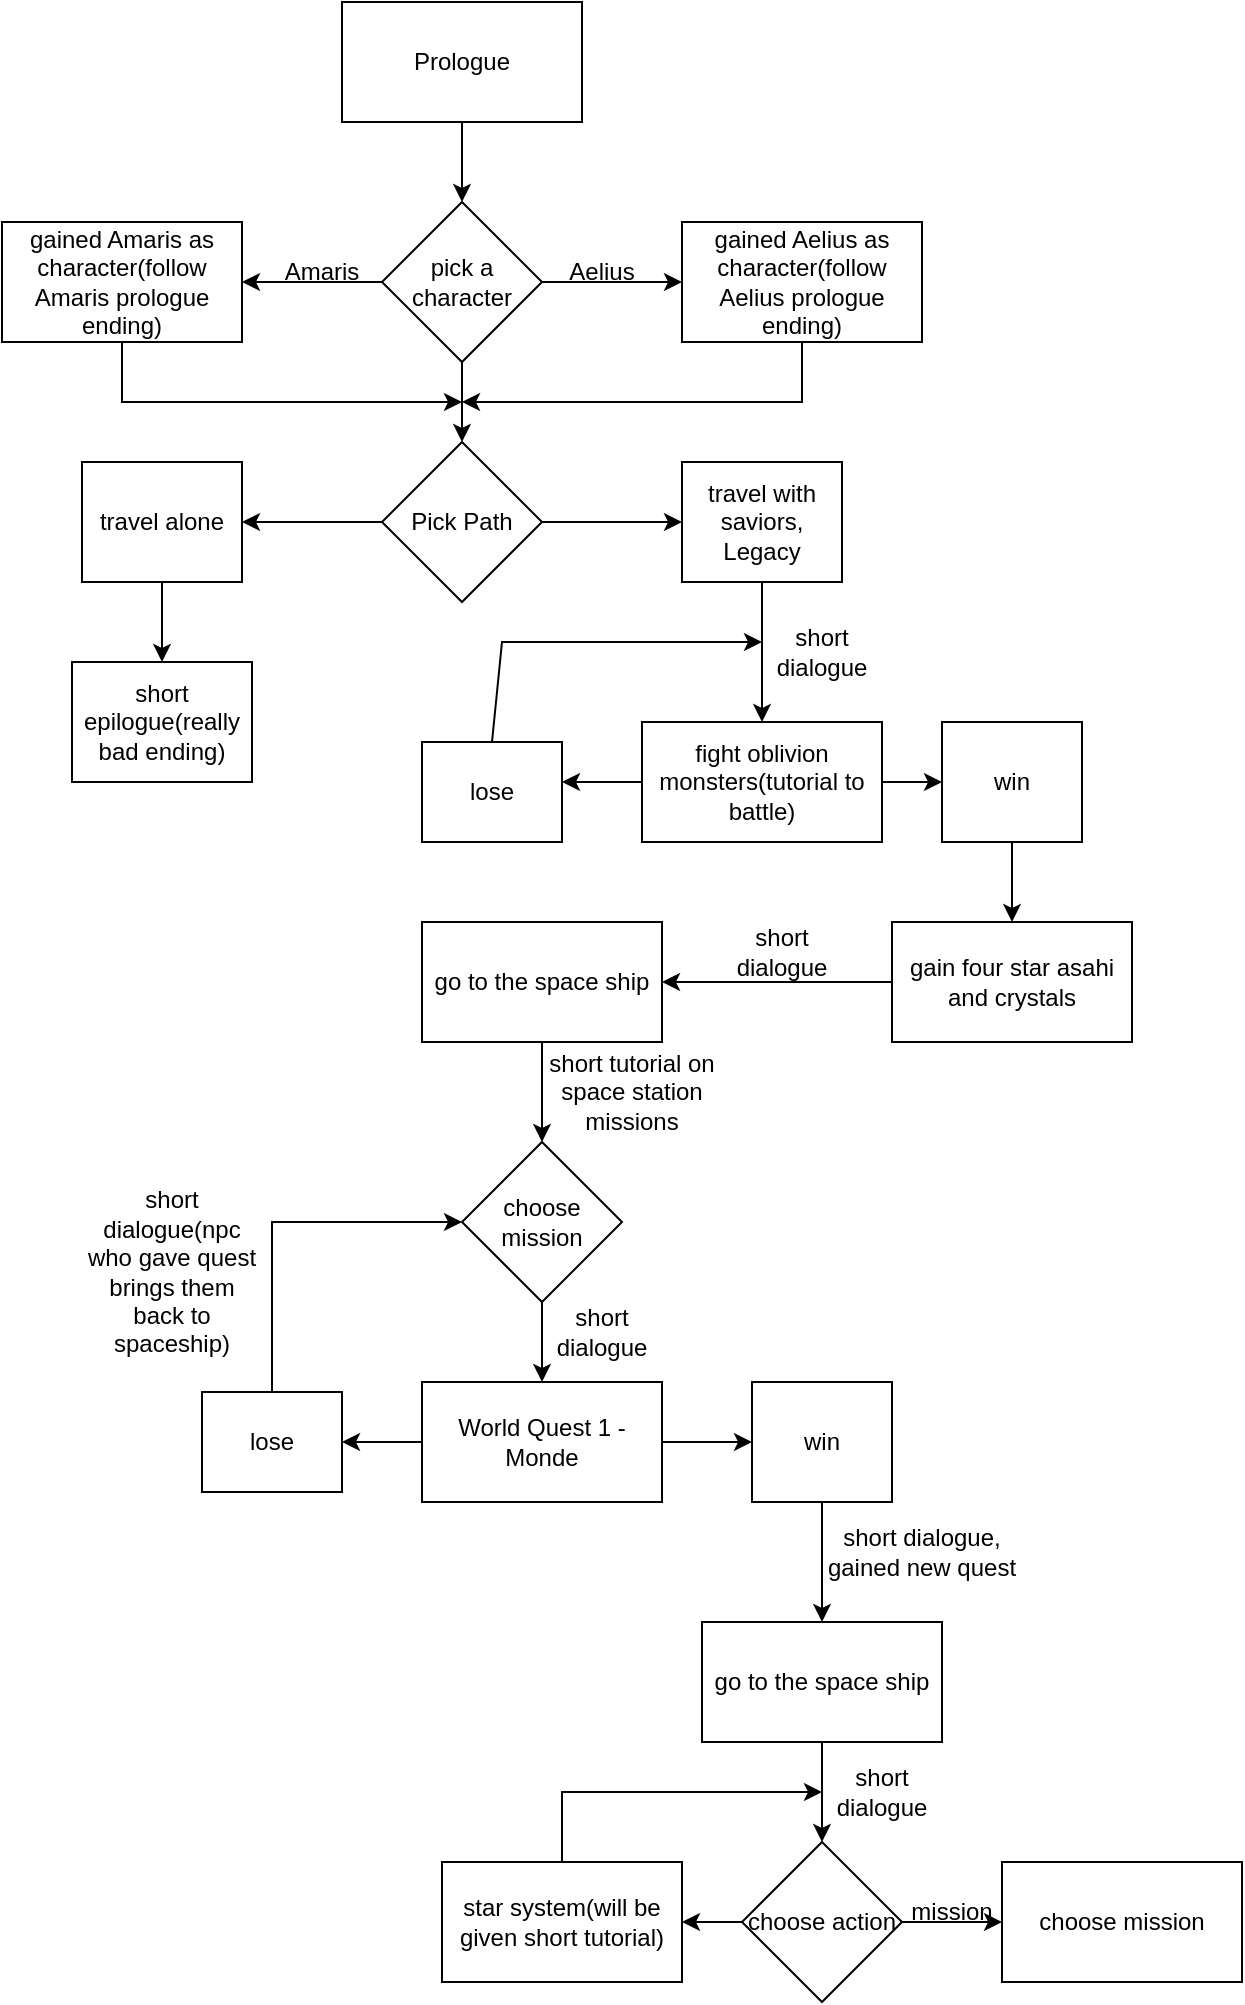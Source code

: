 <mxfile version="24.2.2" type="github">
  <diagram id="C5RBs43oDa-KdzZeNtuy" name="Page-1">
    <mxGraphModel dx="1434" dy="746" grid="1" gridSize="10" guides="1" tooltips="1" connect="1" arrows="1" fold="1" page="1" pageScale="1" pageWidth="3300" pageHeight="4681" math="0" shadow="0">
      <root>
        <mxCell id="WIyWlLk6GJQsqaUBKTNV-0" />
        <mxCell id="WIyWlLk6GJQsqaUBKTNV-1" parent="WIyWlLk6GJQsqaUBKTNV-0" />
        <mxCell id="eBmnW1i_nvroXhUuj0xD-0" value="Prologue" style="rounded=0;whiteSpace=wrap;html=1;" vertex="1" parent="WIyWlLk6GJQsqaUBKTNV-1">
          <mxGeometry x="330" y="60" width="120" height="60" as="geometry" />
        </mxCell>
        <mxCell id="eBmnW1i_nvroXhUuj0xD-1" value="" style="endArrow=classic;html=1;rounded=0;exitX=0.5;exitY=1;exitDx=0;exitDy=0;" edge="1" parent="WIyWlLk6GJQsqaUBKTNV-1" source="eBmnW1i_nvroXhUuj0xD-0">
          <mxGeometry width="50" height="50" relative="1" as="geometry">
            <mxPoint x="390" y="410" as="sourcePoint" />
            <mxPoint x="390" y="160" as="targetPoint" />
          </mxGeometry>
        </mxCell>
        <mxCell id="eBmnW1i_nvroXhUuj0xD-2" value="pick a character" style="rhombus;whiteSpace=wrap;html=1;" vertex="1" parent="WIyWlLk6GJQsqaUBKTNV-1">
          <mxGeometry x="350" y="160" width="80" height="80" as="geometry" />
        </mxCell>
        <mxCell id="eBmnW1i_nvroXhUuj0xD-3" value="" style="endArrow=classic;html=1;rounded=0;exitX=0;exitY=0.5;exitDx=0;exitDy=0;" edge="1" parent="WIyWlLk6GJQsqaUBKTNV-1" source="eBmnW1i_nvroXhUuj0xD-2">
          <mxGeometry width="50" height="50" relative="1" as="geometry">
            <mxPoint x="390" y="220" as="sourcePoint" />
            <mxPoint x="280" y="200" as="targetPoint" />
          </mxGeometry>
        </mxCell>
        <mxCell id="eBmnW1i_nvroXhUuj0xD-4" value="Amaris" style="text;html=1;align=center;verticalAlign=middle;whiteSpace=wrap;rounded=0;" vertex="1" parent="WIyWlLk6GJQsqaUBKTNV-1">
          <mxGeometry x="290" y="180" width="60" height="30" as="geometry" />
        </mxCell>
        <mxCell id="eBmnW1i_nvroXhUuj0xD-5" value="gained Amaris as character(follow Amaris prologue ending)" style="rounded=0;whiteSpace=wrap;html=1;" vertex="1" parent="WIyWlLk6GJQsqaUBKTNV-1">
          <mxGeometry x="160" y="170" width="120" height="60" as="geometry" />
        </mxCell>
        <mxCell id="eBmnW1i_nvroXhUuj0xD-6" value="" style="endArrow=classic;html=1;rounded=0;exitX=1;exitY=0.5;exitDx=0;exitDy=0;" edge="1" parent="WIyWlLk6GJQsqaUBKTNV-1" source="eBmnW1i_nvroXhUuj0xD-2">
          <mxGeometry width="50" height="50" relative="1" as="geometry">
            <mxPoint x="390" y="220" as="sourcePoint" />
            <mxPoint x="500" y="200" as="targetPoint" />
          </mxGeometry>
        </mxCell>
        <mxCell id="eBmnW1i_nvroXhUuj0xD-7" value="Aelius" style="text;html=1;align=center;verticalAlign=middle;whiteSpace=wrap;rounded=0;" vertex="1" parent="WIyWlLk6GJQsqaUBKTNV-1">
          <mxGeometry x="430" y="180" width="60" height="30" as="geometry" />
        </mxCell>
        <mxCell id="eBmnW1i_nvroXhUuj0xD-8" value="gained Aelius as character(follow Aelius prologue ending)" style="rounded=0;whiteSpace=wrap;html=1;" vertex="1" parent="WIyWlLk6GJQsqaUBKTNV-1">
          <mxGeometry x="500" y="170" width="120" height="60" as="geometry" />
        </mxCell>
        <mxCell id="eBmnW1i_nvroXhUuj0xD-10" value="" style="endArrow=classic;html=1;rounded=0;exitX=0.5;exitY=1;exitDx=0;exitDy=0;" edge="1" parent="WIyWlLk6GJQsqaUBKTNV-1" source="eBmnW1i_nvroXhUuj0xD-5">
          <mxGeometry width="50" height="50" relative="1" as="geometry">
            <mxPoint x="195" y="300" as="sourcePoint" />
            <mxPoint x="390" y="260" as="targetPoint" />
            <Array as="points">
              <mxPoint x="220" y="260" />
            </Array>
          </mxGeometry>
        </mxCell>
        <mxCell id="eBmnW1i_nvroXhUuj0xD-11" value="" style="endArrow=classic;html=1;rounded=0;exitX=0.5;exitY=1;exitDx=0;exitDy=0;" edge="1" parent="WIyWlLk6GJQsqaUBKTNV-1">
          <mxGeometry width="50" height="50" relative="1" as="geometry">
            <mxPoint x="560" y="230" as="sourcePoint" />
            <mxPoint x="390" y="260" as="targetPoint" />
            <Array as="points">
              <mxPoint x="560" y="260" />
            </Array>
          </mxGeometry>
        </mxCell>
        <mxCell id="eBmnW1i_nvroXhUuj0xD-12" value="" style="endArrow=classic;html=1;rounded=0;exitX=0.5;exitY=1;exitDx=0;exitDy=0;" edge="1" parent="WIyWlLk6GJQsqaUBKTNV-1" source="eBmnW1i_nvroXhUuj0xD-2">
          <mxGeometry width="50" height="50" relative="1" as="geometry">
            <mxPoint x="390" y="220" as="sourcePoint" />
            <mxPoint x="390" y="280" as="targetPoint" />
          </mxGeometry>
        </mxCell>
        <mxCell id="eBmnW1i_nvroXhUuj0xD-15" style="edgeStyle=orthogonalEdgeStyle;rounded=0;orthogonalLoop=1;jettySize=auto;html=1;" edge="1" parent="WIyWlLk6GJQsqaUBKTNV-1" source="eBmnW1i_nvroXhUuj0xD-13">
          <mxGeometry relative="1" as="geometry">
            <mxPoint x="280" y="320" as="targetPoint" />
          </mxGeometry>
        </mxCell>
        <mxCell id="eBmnW1i_nvroXhUuj0xD-16" style="edgeStyle=orthogonalEdgeStyle;rounded=0;orthogonalLoop=1;jettySize=auto;html=1;" edge="1" parent="WIyWlLk6GJQsqaUBKTNV-1" source="eBmnW1i_nvroXhUuj0xD-13">
          <mxGeometry relative="1" as="geometry">
            <mxPoint x="500" y="320" as="targetPoint" />
          </mxGeometry>
        </mxCell>
        <mxCell id="eBmnW1i_nvroXhUuj0xD-13" value="Pick Path" style="rhombus;whiteSpace=wrap;html=1;" vertex="1" parent="WIyWlLk6GJQsqaUBKTNV-1">
          <mxGeometry x="350" y="280" width="80" height="80" as="geometry" />
        </mxCell>
        <mxCell id="eBmnW1i_nvroXhUuj0xD-17" value="travel alone" style="rounded=0;whiteSpace=wrap;html=1;" vertex="1" parent="WIyWlLk6GJQsqaUBKTNV-1">
          <mxGeometry x="200" y="290" width="80" height="60" as="geometry" />
        </mxCell>
        <mxCell id="eBmnW1i_nvroXhUuj0xD-18" value="" style="endArrow=classic;html=1;rounded=0;exitX=0.5;exitY=1;exitDx=0;exitDy=0;" edge="1" parent="WIyWlLk6GJQsqaUBKTNV-1" source="eBmnW1i_nvroXhUuj0xD-17">
          <mxGeometry width="50" height="50" relative="1" as="geometry">
            <mxPoint x="390" y="320" as="sourcePoint" />
            <mxPoint x="240" y="390" as="targetPoint" />
          </mxGeometry>
        </mxCell>
        <mxCell id="eBmnW1i_nvroXhUuj0xD-19" value="short epilogue(really bad ending)" style="rounded=0;whiteSpace=wrap;html=1;" vertex="1" parent="WIyWlLk6GJQsqaUBKTNV-1">
          <mxGeometry x="195" y="390" width="90" height="60" as="geometry" />
        </mxCell>
        <mxCell id="eBmnW1i_nvroXhUuj0xD-20" value="travel with saviors, Legacy" style="rounded=0;whiteSpace=wrap;html=1;" vertex="1" parent="WIyWlLk6GJQsqaUBKTNV-1">
          <mxGeometry x="500" y="290" width="80" height="60" as="geometry" />
        </mxCell>
        <mxCell id="eBmnW1i_nvroXhUuj0xD-25" style="edgeStyle=orthogonalEdgeStyle;rounded=0;orthogonalLoop=1;jettySize=auto;html=1;exitX=0;exitY=0.5;exitDx=0;exitDy=0;" edge="1" parent="WIyWlLk6GJQsqaUBKTNV-1" source="eBmnW1i_nvroXhUuj0xD-21">
          <mxGeometry relative="1" as="geometry">
            <mxPoint x="440" y="450" as="targetPoint" />
          </mxGeometry>
        </mxCell>
        <mxCell id="eBmnW1i_nvroXhUuj0xD-26" style="edgeStyle=orthogonalEdgeStyle;rounded=0;orthogonalLoop=1;jettySize=auto;html=1;exitX=1;exitY=0.5;exitDx=0;exitDy=0;" edge="1" parent="WIyWlLk6GJQsqaUBKTNV-1" source="eBmnW1i_nvroXhUuj0xD-21">
          <mxGeometry relative="1" as="geometry">
            <mxPoint x="630" y="450" as="targetPoint" />
          </mxGeometry>
        </mxCell>
        <mxCell id="eBmnW1i_nvroXhUuj0xD-21" value="fight oblivion monsters(tutorial to battle)" style="rounded=0;whiteSpace=wrap;html=1;" vertex="1" parent="WIyWlLk6GJQsqaUBKTNV-1">
          <mxGeometry x="480" y="420" width="120" height="60" as="geometry" />
        </mxCell>
        <mxCell id="eBmnW1i_nvroXhUuj0xD-24" value="" style="endArrow=classic;html=1;rounded=0;exitX=0.5;exitY=1;exitDx=0;exitDy=0;entryX=0.5;entryY=0;entryDx=0;entryDy=0;" edge="1" parent="WIyWlLk6GJQsqaUBKTNV-1" source="eBmnW1i_nvroXhUuj0xD-20" target="eBmnW1i_nvroXhUuj0xD-21">
          <mxGeometry width="50" height="50" relative="1" as="geometry">
            <mxPoint x="550" y="440" as="sourcePoint" />
            <mxPoint x="560" y="440" as="targetPoint" />
            <Array as="points">
              <mxPoint x="540" y="390" />
            </Array>
          </mxGeometry>
        </mxCell>
        <mxCell id="eBmnW1i_nvroXhUuj0xD-27" value="lose" style="rounded=0;whiteSpace=wrap;html=1;" vertex="1" parent="WIyWlLk6GJQsqaUBKTNV-1">
          <mxGeometry x="370" y="430" width="70" height="50" as="geometry" />
        </mxCell>
        <mxCell id="eBmnW1i_nvroXhUuj0xD-29" value="" style="endArrow=classic;html=1;rounded=0;exitX=0.5;exitY=0;exitDx=0;exitDy=0;" edge="1" parent="WIyWlLk6GJQsqaUBKTNV-1" source="eBmnW1i_nvroXhUuj0xD-27">
          <mxGeometry width="50" height="50" relative="1" as="geometry">
            <mxPoint x="400" y="420" as="sourcePoint" />
            <mxPoint x="540" y="380" as="targetPoint" />
            <Array as="points">
              <mxPoint x="410" y="380" />
            </Array>
          </mxGeometry>
        </mxCell>
        <mxCell id="eBmnW1i_nvroXhUuj0xD-30" value="win" style="rounded=0;whiteSpace=wrap;html=1;" vertex="1" parent="WIyWlLk6GJQsqaUBKTNV-1">
          <mxGeometry x="630" y="420" width="70" height="60" as="geometry" />
        </mxCell>
        <mxCell id="eBmnW1i_nvroXhUuj0xD-31" value="" style="endArrow=classic;html=1;rounded=0;exitX=0.5;exitY=1;exitDx=0;exitDy=0;" edge="1" parent="WIyWlLk6GJQsqaUBKTNV-1" source="eBmnW1i_nvroXhUuj0xD-30">
          <mxGeometry width="50" height="50" relative="1" as="geometry">
            <mxPoint x="390" y="520" as="sourcePoint" />
            <mxPoint x="665" y="520" as="targetPoint" />
          </mxGeometry>
        </mxCell>
        <mxCell id="eBmnW1i_nvroXhUuj0xD-34" style="edgeStyle=orthogonalEdgeStyle;rounded=0;orthogonalLoop=1;jettySize=auto;html=1;" edge="1" parent="WIyWlLk6GJQsqaUBKTNV-1" source="eBmnW1i_nvroXhUuj0xD-32" target="eBmnW1i_nvroXhUuj0xD-33">
          <mxGeometry relative="1" as="geometry" />
        </mxCell>
        <mxCell id="eBmnW1i_nvroXhUuj0xD-32" value="gain four star asahi and crystals" style="rounded=0;whiteSpace=wrap;html=1;" vertex="1" parent="WIyWlLk6GJQsqaUBKTNV-1">
          <mxGeometry x="605" y="520" width="120" height="60" as="geometry" />
        </mxCell>
        <mxCell id="eBmnW1i_nvroXhUuj0xD-33" value="go to the space ship" style="rounded=0;whiteSpace=wrap;html=1;" vertex="1" parent="WIyWlLk6GJQsqaUBKTNV-1">
          <mxGeometry x="370" y="520" width="120" height="60" as="geometry" />
        </mxCell>
        <mxCell id="eBmnW1i_nvroXhUuj0xD-35" value="short dialogue" style="text;html=1;align=center;verticalAlign=middle;whiteSpace=wrap;rounded=0;" vertex="1" parent="WIyWlLk6GJQsqaUBKTNV-1">
          <mxGeometry x="520" y="520" width="60" height="30" as="geometry" />
        </mxCell>
        <mxCell id="eBmnW1i_nvroXhUuj0xD-36" value="short dialogue" style="text;html=1;align=center;verticalAlign=middle;whiteSpace=wrap;rounded=0;" vertex="1" parent="WIyWlLk6GJQsqaUBKTNV-1">
          <mxGeometry x="540" y="370" width="60" height="30" as="geometry" />
        </mxCell>
        <mxCell id="eBmnW1i_nvroXhUuj0xD-37" value="" style="endArrow=classic;html=1;rounded=0;exitX=0.5;exitY=1;exitDx=0;exitDy=0;" edge="1" parent="WIyWlLk6GJQsqaUBKTNV-1" source="eBmnW1i_nvroXhUuj0xD-33">
          <mxGeometry width="50" height="50" relative="1" as="geometry">
            <mxPoint x="390" y="520" as="sourcePoint" />
            <mxPoint x="430" y="630" as="targetPoint" />
          </mxGeometry>
        </mxCell>
        <mxCell id="eBmnW1i_nvroXhUuj0xD-43" style="edgeStyle=orthogonalEdgeStyle;rounded=0;orthogonalLoop=1;jettySize=auto;html=1;exitX=0.5;exitY=1;exitDx=0;exitDy=0;entryX=0.5;entryY=0;entryDx=0;entryDy=0;" edge="1" parent="WIyWlLk6GJQsqaUBKTNV-1" source="eBmnW1i_nvroXhUuj0xD-38" target="eBmnW1i_nvroXhUuj0xD-41">
          <mxGeometry relative="1" as="geometry" />
        </mxCell>
        <mxCell id="eBmnW1i_nvroXhUuj0xD-38" value="choose mission" style="rhombus;whiteSpace=wrap;html=1;" vertex="1" parent="WIyWlLk6GJQsqaUBKTNV-1">
          <mxGeometry x="390" y="630" width="80" height="80" as="geometry" />
        </mxCell>
        <mxCell id="eBmnW1i_nvroXhUuj0xD-39" value="short tutorial on space station missions" style="text;html=1;align=center;verticalAlign=middle;whiteSpace=wrap;rounded=0;" vertex="1" parent="WIyWlLk6GJQsqaUBKTNV-1">
          <mxGeometry x="420" y="590" width="110" height="30" as="geometry" />
        </mxCell>
        <mxCell id="eBmnW1i_nvroXhUuj0xD-50" style="edgeStyle=orthogonalEdgeStyle;rounded=0;orthogonalLoop=1;jettySize=auto;html=1;exitX=1;exitY=0.5;exitDx=0;exitDy=0;entryX=0;entryY=0.5;entryDx=0;entryDy=0;" edge="1" parent="WIyWlLk6GJQsqaUBKTNV-1" source="eBmnW1i_nvroXhUuj0xD-41" target="eBmnW1i_nvroXhUuj0xD-49">
          <mxGeometry relative="1" as="geometry" />
        </mxCell>
        <mxCell id="eBmnW1i_nvroXhUuj0xD-41" value="World Quest 1 - Monde" style="rounded=0;whiteSpace=wrap;html=1;" vertex="1" parent="WIyWlLk6GJQsqaUBKTNV-1">
          <mxGeometry x="370" y="750" width="120" height="60" as="geometry" />
        </mxCell>
        <mxCell id="eBmnW1i_nvroXhUuj0xD-44" value="lose" style="rounded=0;whiteSpace=wrap;html=1;" vertex="1" parent="WIyWlLk6GJQsqaUBKTNV-1">
          <mxGeometry x="260" y="755" width="70" height="50" as="geometry" />
        </mxCell>
        <mxCell id="eBmnW1i_nvroXhUuj0xD-46" value="" style="endArrow=classic;html=1;rounded=0;exitX=0;exitY=0.5;exitDx=0;exitDy=0;entryX=1;entryY=0.5;entryDx=0;entryDy=0;" edge="1" parent="WIyWlLk6GJQsqaUBKTNV-1" source="eBmnW1i_nvroXhUuj0xD-41" target="eBmnW1i_nvroXhUuj0xD-44">
          <mxGeometry width="50" height="50" relative="1" as="geometry">
            <mxPoint x="390" y="620" as="sourcePoint" />
            <mxPoint x="440" y="570" as="targetPoint" />
          </mxGeometry>
        </mxCell>
        <mxCell id="eBmnW1i_nvroXhUuj0xD-47" value="" style="endArrow=classic;html=1;rounded=0;exitX=0.5;exitY=0;exitDx=0;exitDy=0;" edge="1" parent="WIyWlLk6GJQsqaUBKTNV-1" source="eBmnW1i_nvroXhUuj0xD-44" target="eBmnW1i_nvroXhUuj0xD-38">
          <mxGeometry width="50" height="50" relative="1" as="geometry">
            <mxPoint x="390" y="620" as="sourcePoint" />
            <mxPoint x="430" y="730" as="targetPoint" />
            <Array as="points">
              <mxPoint x="295" y="670" />
            </Array>
          </mxGeometry>
        </mxCell>
        <mxCell id="eBmnW1i_nvroXhUuj0xD-48" value="short dialogue(npc who gave quest brings them back to spaceship)" style="text;html=1;align=center;verticalAlign=middle;whiteSpace=wrap;rounded=0;" vertex="1" parent="WIyWlLk6GJQsqaUBKTNV-1">
          <mxGeometry x="200" y="680" width="90" height="30" as="geometry" />
        </mxCell>
        <mxCell id="eBmnW1i_nvroXhUuj0xD-49" value="win" style="rounded=0;whiteSpace=wrap;html=1;" vertex="1" parent="WIyWlLk6GJQsqaUBKTNV-1">
          <mxGeometry x="535" y="750" width="70" height="60" as="geometry" />
        </mxCell>
        <mxCell id="eBmnW1i_nvroXhUuj0xD-54" style="edgeStyle=orthogonalEdgeStyle;rounded=0;orthogonalLoop=1;jettySize=auto;html=1;exitX=0.5;exitY=1;exitDx=0;exitDy=0;" edge="1" parent="WIyWlLk6GJQsqaUBKTNV-1" source="eBmnW1i_nvroXhUuj0xD-51">
          <mxGeometry relative="1" as="geometry">
            <mxPoint x="570" y="980" as="targetPoint" />
          </mxGeometry>
        </mxCell>
        <mxCell id="eBmnW1i_nvroXhUuj0xD-51" value="go to the space ship" style="rounded=0;whiteSpace=wrap;html=1;" vertex="1" parent="WIyWlLk6GJQsqaUBKTNV-1">
          <mxGeometry x="510" y="870" width="120" height="60" as="geometry" />
        </mxCell>
        <mxCell id="eBmnW1i_nvroXhUuj0xD-52" value="" style="endArrow=classic;html=1;rounded=0;exitX=0.5;exitY=1;exitDx=0;exitDy=0;entryX=0.5;entryY=0;entryDx=0;entryDy=0;" edge="1" parent="WIyWlLk6GJQsqaUBKTNV-1" source="eBmnW1i_nvroXhUuj0xD-49" target="eBmnW1i_nvroXhUuj0xD-51">
          <mxGeometry width="50" height="50" relative="1" as="geometry">
            <mxPoint x="390" y="820" as="sourcePoint" />
            <mxPoint x="440" y="770" as="targetPoint" />
          </mxGeometry>
        </mxCell>
        <mxCell id="eBmnW1i_nvroXhUuj0xD-53" value="short dialogue, gained new quest" style="text;html=1;align=center;verticalAlign=middle;whiteSpace=wrap;rounded=0;" vertex="1" parent="WIyWlLk6GJQsqaUBKTNV-1">
          <mxGeometry x="570" y="820" width="100" height="30" as="geometry" />
        </mxCell>
        <mxCell id="eBmnW1i_nvroXhUuj0xD-58" style="edgeStyle=orthogonalEdgeStyle;rounded=0;orthogonalLoop=1;jettySize=auto;html=1;exitX=0;exitY=0.5;exitDx=0;exitDy=0;" edge="1" parent="WIyWlLk6GJQsqaUBKTNV-1" source="eBmnW1i_nvroXhUuj0xD-55">
          <mxGeometry relative="1" as="geometry">
            <mxPoint x="500" y="1020" as="targetPoint" />
          </mxGeometry>
        </mxCell>
        <mxCell id="eBmnW1i_nvroXhUuj0xD-59" style="edgeStyle=orthogonalEdgeStyle;rounded=0;orthogonalLoop=1;jettySize=auto;html=1;exitX=1;exitY=0.5;exitDx=0;exitDy=0;entryX=0;entryY=0.5;entryDx=0;entryDy=0;" edge="1" parent="WIyWlLk6GJQsqaUBKTNV-1" source="eBmnW1i_nvroXhUuj0xD-55" target="eBmnW1i_nvroXhUuj0xD-62">
          <mxGeometry relative="1" as="geometry">
            <mxPoint x="650" y="1020" as="targetPoint" />
          </mxGeometry>
        </mxCell>
        <mxCell id="eBmnW1i_nvroXhUuj0xD-55" value="choose action" style="rhombus;whiteSpace=wrap;html=1;" vertex="1" parent="WIyWlLk6GJQsqaUBKTNV-1">
          <mxGeometry x="530" y="980" width="80" height="80" as="geometry" />
        </mxCell>
        <mxCell id="eBmnW1i_nvroXhUuj0xD-56" value="short dialogue" style="text;html=1;align=center;verticalAlign=middle;whiteSpace=wrap;rounded=0;" vertex="1" parent="WIyWlLk6GJQsqaUBKTNV-1">
          <mxGeometry x="430" y="710" width="60" height="30" as="geometry" />
        </mxCell>
        <mxCell id="eBmnW1i_nvroXhUuj0xD-57" value="short dialogue" style="text;html=1;align=center;verticalAlign=middle;whiteSpace=wrap;rounded=0;" vertex="1" parent="WIyWlLk6GJQsqaUBKTNV-1">
          <mxGeometry x="570" y="940" width="60" height="30" as="geometry" />
        </mxCell>
        <mxCell id="eBmnW1i_nvroXhUuj0xD-60" value="star system(will be given short tutorial)" style="rounded=0;whiteSpace=wrap;html=1;" vertex="1" parent="WIyWlLk6GJQsqaUBKTNV-1">
          <mxGeometry x="380" y="990" width="120" height="60" as="geometry" />
        </mxCell>
        <mxCell id="eBmnW1i_nvroXhUuj0xD-61" value="" style="endArrow=classic;html=1;rounded=0;exitX=0.5;exitY=0;exitDx=0;exitDy=0;entryX=0;entryY=0.5;entryDx=0;entryDy=0;" edge="1" parent="WIyWlLk6GJQsqaUBKTNV-1" source="eBmnW1i_nvroXhUuj0xD-60" target="eBmnW1i_nvroXhUuj0xD-57">
          <mxGeometry width="50" height="50" relative="1" as="geometry">
            <mxPoint x="390" y="1020" as="sourcePoint" />
            <mxPoint x="440" y="970" as="targetPoint" />
            <Array as="points">
              <mxPoint x="440" y="955" />
            </Array>
          </mxGeometry>
        </mxCell>
        <mxCell id="eBmnW1i_nvroXhUuj0xD-62" value="choose mission" style="rounded=0;whiteSpace=wrap;html=1;" vertex="1" parent="WIyWlLk6GJQsqaUBKTNV-1">
          <mxGeometry x="660" y="990" width="120" height="60" as="geometry" />
        </mxCell>
        <mxCell id="eBmnW1i_nvroXhUuj0xD-63" value="mission" style="text;html=1;align=center;verticalAlign=middle;whiteSpace=wrap;rounded=0;" vertex="1" parent="WIyWlLk6GJQsqaUBKTNV-1">
          <mxGeometry x="605" y="1000" width="60" height="30" as="geometry" />
        </mxCell>
      </root>
    </mxGraphModel>
  </diagram>
</mxfile>
